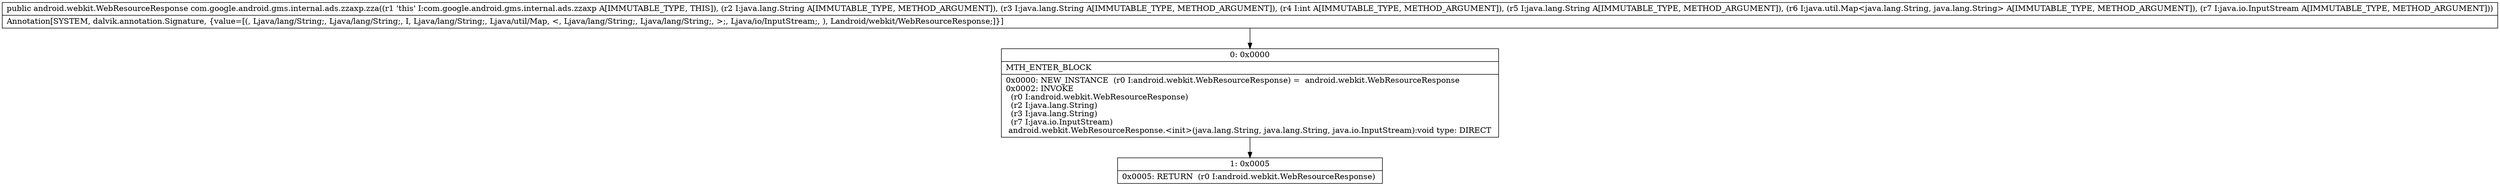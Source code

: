 digraph "CFG forcom.google.android.gms.internal.ads.zzaxp.zza(Ljava\/lang\/String;Ljava\/lang\/String;ILjava\/lang\/String;Ljava\/util\/Map;Ljava\/io\/InputStream;)Landroid\/webkit\/WebResourceResponse;" {
Node_0 [shape=record,label="{0\:\ 0x0000|MTH_ENTER_BLOCK\l|0x0000: NEW_INSTANCE  (r0 I:android.webkit.WebResourceResponse) =  android.webkit.WebResourceResponse \l0x0002: INVOKE  \l  (r0 I:android.webkit.WebResourceResponse)\l  (r2 I:java.lang.String)\l  (r3 I:java.lang.String)\l  (r7 I:java.io.InputStream)\l android.webkit.WebResourceResponse.\<init\>(java.lang.String, java.lang.String, java.io.InputStream):void type: DIRECT \l}"];
Node_1 [shape=record,label="{1\:\ 0x0005|0x0005: RETURN  (r0 I:android.webkit.WebResourceResponse) \l}"];
MethodNode[shape=record,label="{public android.webkit.WebResourceResponse com.google.android.gms.internal.ads.zzaxp.zza((r1 'this' I:com.google.android.gms.internal.ads.zzaxp A[IMMUTABLE_TYPE, THIS]), (r2 I:java.lang.String A[IMMUTABLE_TYPE, METHOD_ARGUMENT]), (r3 I:java.lang.String A[IMMUTABLE_TYPE, METHOD_ARGUMENT]), (r4 I:int A[IMMUTABLE_TYPE, METHOD_ARGUMENT]), (r5 I:java.lang.String A[IMMUTABLE_TYPE, METHOD_ARGUMENT]), (r6 I:java.util.Map\<java.lang.String, java.lang.String\> A[IMMUTABLE_TYPE, METHOD_ARGUMENT]), (r7 I:java.io.InputStream A[IMMUTABLE_TYPE, METHOD_ARGUMENT]))  | Annotation[SYSTEM, dalvik.annotation.Signature, \{value=[(, Ljava\/lang\/String;, Ljava\/lang\/String;, I, Ljava\/lang\/String;, Ljava\/util\/Map, \<, Ljava\/lang\/String;, Ljava\/lang\/String;, \>;, Ljava\/io\/InputStream;, ), Landroid\/webkit\/WebResourceResponse;]\}]\l}"];
MethodNode -> Node_0;
Node_0 -> Node_1;
}

